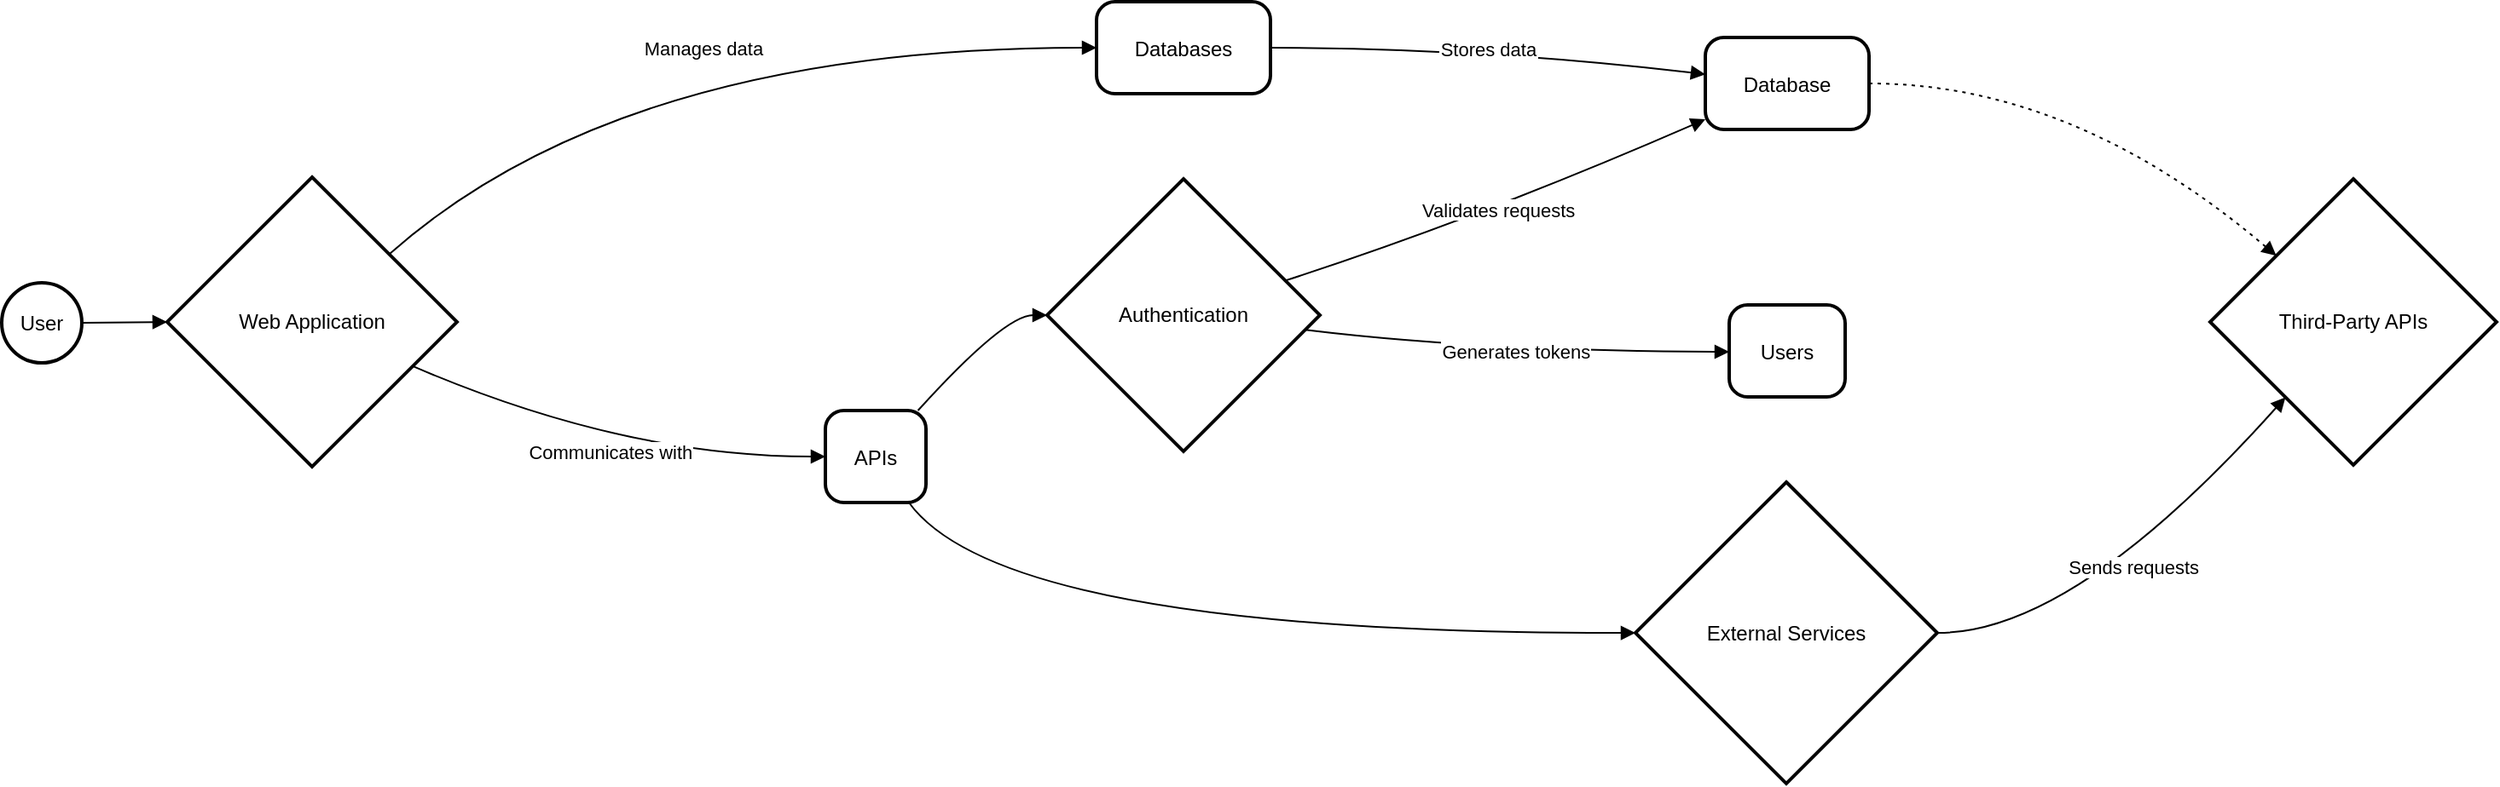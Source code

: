 <mxfile version="26.2.9">
  <diagram name="Page-1" id="F_Jxr2ixnh6G92_VXX5e">
    <mxGraphModel>
      <root>
        <mxCell id="0" />
        <mxCell id="1" parent="0" />
        <mxCell id="2" value="User" style="ellipse;aspect=fixed;strokeWidth=2;whiteSpace=wrap;" vertex="1" parent="1">
          <mxGeometry x="8" y="173" width="47" height="47" as="geometry" />
        </mxCell>
        <mxCell id="3" value="Web Application" style="rhombus;strokeWidth=2;whiteSpace=wrap;" vertex="1" parent="1">
          <mxGeometry x="105" y="111" width="170" height="170" as="geometry" />
        </mxCell>
        <mxCell id="4" value="Databases" style="rounded=1;arcSize=20;strokeWidth=2" vertex="1" parent="1">
          <mxGeometry x="650" y="8" width="102" height="54" as="geometry" />
        </mxCell>
        <mxCell id="5" value="APIs" style="rounded=1;arcSize=20;strokeWidth=2" vertex="1" parent="1">
          <mxGeometry x="491" y="248" width="59" height="54" as="geometry" />
        </mxCell>
        <mxCell id="6" value="Authentication" style="rhombus;strokeWidth=2;whiteSpace=wrap;" vertex="1" parent="1">
          <mxGeometry x="621" y="112" width="160" height="160" as="geometry" />
        </mxCell>
        <mxCell id="7" value="External Services" style="rhombus;strokeWidth=2;whiteSpace=wrap;" vertex="1" parent="1">
          <mxGeometry x="966" y="290" width="177" height="177" as="geometry" />
        </mxCell>
        <mxCell id="8" value="Database" style="rounded=1;arcSize=20;strokeWidth=2" vertex="1" parent="1">
          <mxGeometry x="1007" y="29" width="96" height="54" as="geometry" />
        </mxCell>
        <mxCell id="9" value="Users" style="rounded=1;arcSize=20;strokeWidth=2" vertex="1" parent="1">
          <mxGeometry x="1021" y="186" width="68" height="54" as="geometry" />
        </mxCell>
        <mxCell id="10" value="Third-Party APIs" style="rhombus;strokeWidth=2;whiteSpace=wrap;" vertex="1" parent="1">
          <mxGeometry x="1303" y="112" width="168" height="168" as="geometry" />
        </mxCell>
        <mxCell id="11" value="" style="curved=1;startArrow=none;endArrow=block;exitX=1;exitY=0.49;entryX=0;entryY=0.5;" edge="1" parent="1" source="2" target="3">
          <mxGeometry relative="1" as="geometry">
            <Array as="points" />
          </mxGeometry>
        </mxCell>
        <mxCell id="12" value="Manages data" style="curved=1;startArrow=none;endArrow=block;exitX=1;exitY=0.06;entryX=0;entryY=0.5;" edge="1" parent="1" source="3" target="4">
          <mxGeometry relative="1" as="geometry">
            <Array as="points">
              <mxPoint x="372" y="35" />
            </Array>
          </mxGeometry>
        </mxCell>
        <mxCell id="13" value="Communicates with" style="curved=1;startArrow=none;endArrow=block;exitX=1;exitY=0.72;entryX=-0.01;entryY=0.5;" edge="1" parent="1" source="3" target="5">
          <mxGeometry relative="1" as="geometry">
            <Array as="points">
              <mxPoint x="372" y="275" />
            </Array>
          </mxGeometry>
        </mxCell>
        <mxCell id="14" value="" style="curved=1;startArrow=none;endArrow=block;exitX=0.92;exitY=0;entryX=0;entryY=0.5;" edge="1" parent="1" source="5" target="6">
          <mxGeometry relative="1" as="geometry">
            <Array as="points">
              <mxPoint x="596" y="192" />
            </Array>
          </mxGeometry>
        </mxCell>
        <mxCell id="15" value="" style="curved=1;startArrow=none;endArrow=block;exitX=0.83;exitY=1;entryX=0;entryY=0.5;" edge="1" parent="1" source="5" target="7">
          <mxGeometry relative="1" as="geometry">
            <Array as="points">
              <mxPoint x="596" y="379" />
            </Array>
          </mxGeometry>
        </mxCell>
        <mxCell id="16" value="Validates requests" style="curved=1;startArrow=none;endArrow=block;exitX=1;exitY=0.33;entryX=0;entryY=0.89;" edge="1" parent="1" source="6" target="8">
          <mxGeometry relative="1" as="geometry">
            <Array as="points">
              <mxPoint x="874" y="135" />
            </Array>
          </mxGeometry>
        </mxCell>
        <mxCell id="17" value="Generates tokens" style="curved=1;startArrow=none;endArrow=block;exitX=1;exitY=0.56;entryX=-0.01;entryY=0.51;" edge="1" parent="1" source="6" target="9">
          <mxGeometry relative="1" as="geometry">
            <Array as="points">
              <mxPoint x="874" y="213" />
            </Array>
          </mxGeometry>
        </mxCell>
        <mxCell id="18" value="Sends requests" style="curved=1;startArrow=none;endArrow=block;exitX=1;exitY=0.5;entryX=0.05;entryY=1;" edge="1" parent="1" source="7" target="10">
          <mxGeometry relative="1" as="geometry">
            <Array as="points">
              <mxPoint x="1223" y="379" />
            </Array>
          </mxGeometry>
        </mxCell>
        <mxCell id="19" value="Stores data" style="curved=1;startArrow=none;endArrow=block;exitX=1;exitY=0.5;entryX=0;entryY=0.4;" edge="1" parent="1" source="4" target="8">
          <mxGeometry relative="1" as="geometry">
            <Array as="points">
              <mxPoint x="874" y="35" />
            </Array>
          </mxGeometry>
        </mxCell>
        <mxCell id="20" value="" style="curved=1;dashed=1;dashPattern=2 3;startArrow=none;endArrow=block;exitX=1;exitY=0.5;entryX=0;entryY=0.07;" edge="1" parent="1" source="8" target="10">
          <mxGeometry relative="1" as="geometry">
            <Array as="points">
              <mxPoint x="1223" y="56" />
            </Array>
          </mxGeometry>
        </mxCell>
      </root>
    </mxGraphModel>
  </diagram>
</mxfile>
